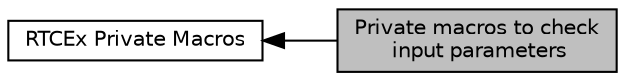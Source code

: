 digraph "Private macros to check input parameters"
{
  edge [fontname="Helvetica",fontsize="10",labelfontname="Helvetica",labelfontsize="10"];
  node [fontname="Helvetica",fontsize="10",shape=record];
  rankdir=LR;
  Node1 [label="RTCEx Private Macros",height=0.2,width=0.4,color="black", fillcolor="white", style="filled",URL="$group___r_t_c_ex___private___macros.html"];
  Node0 [label="Private macros to check\l input parameters",height=0.2,width=0.4,color="black", fillcolor="grey75", style="filled", fontcolor="black"];
  Node1->Node0 [shape=plaintext, dir="back", style="solid"];
}
